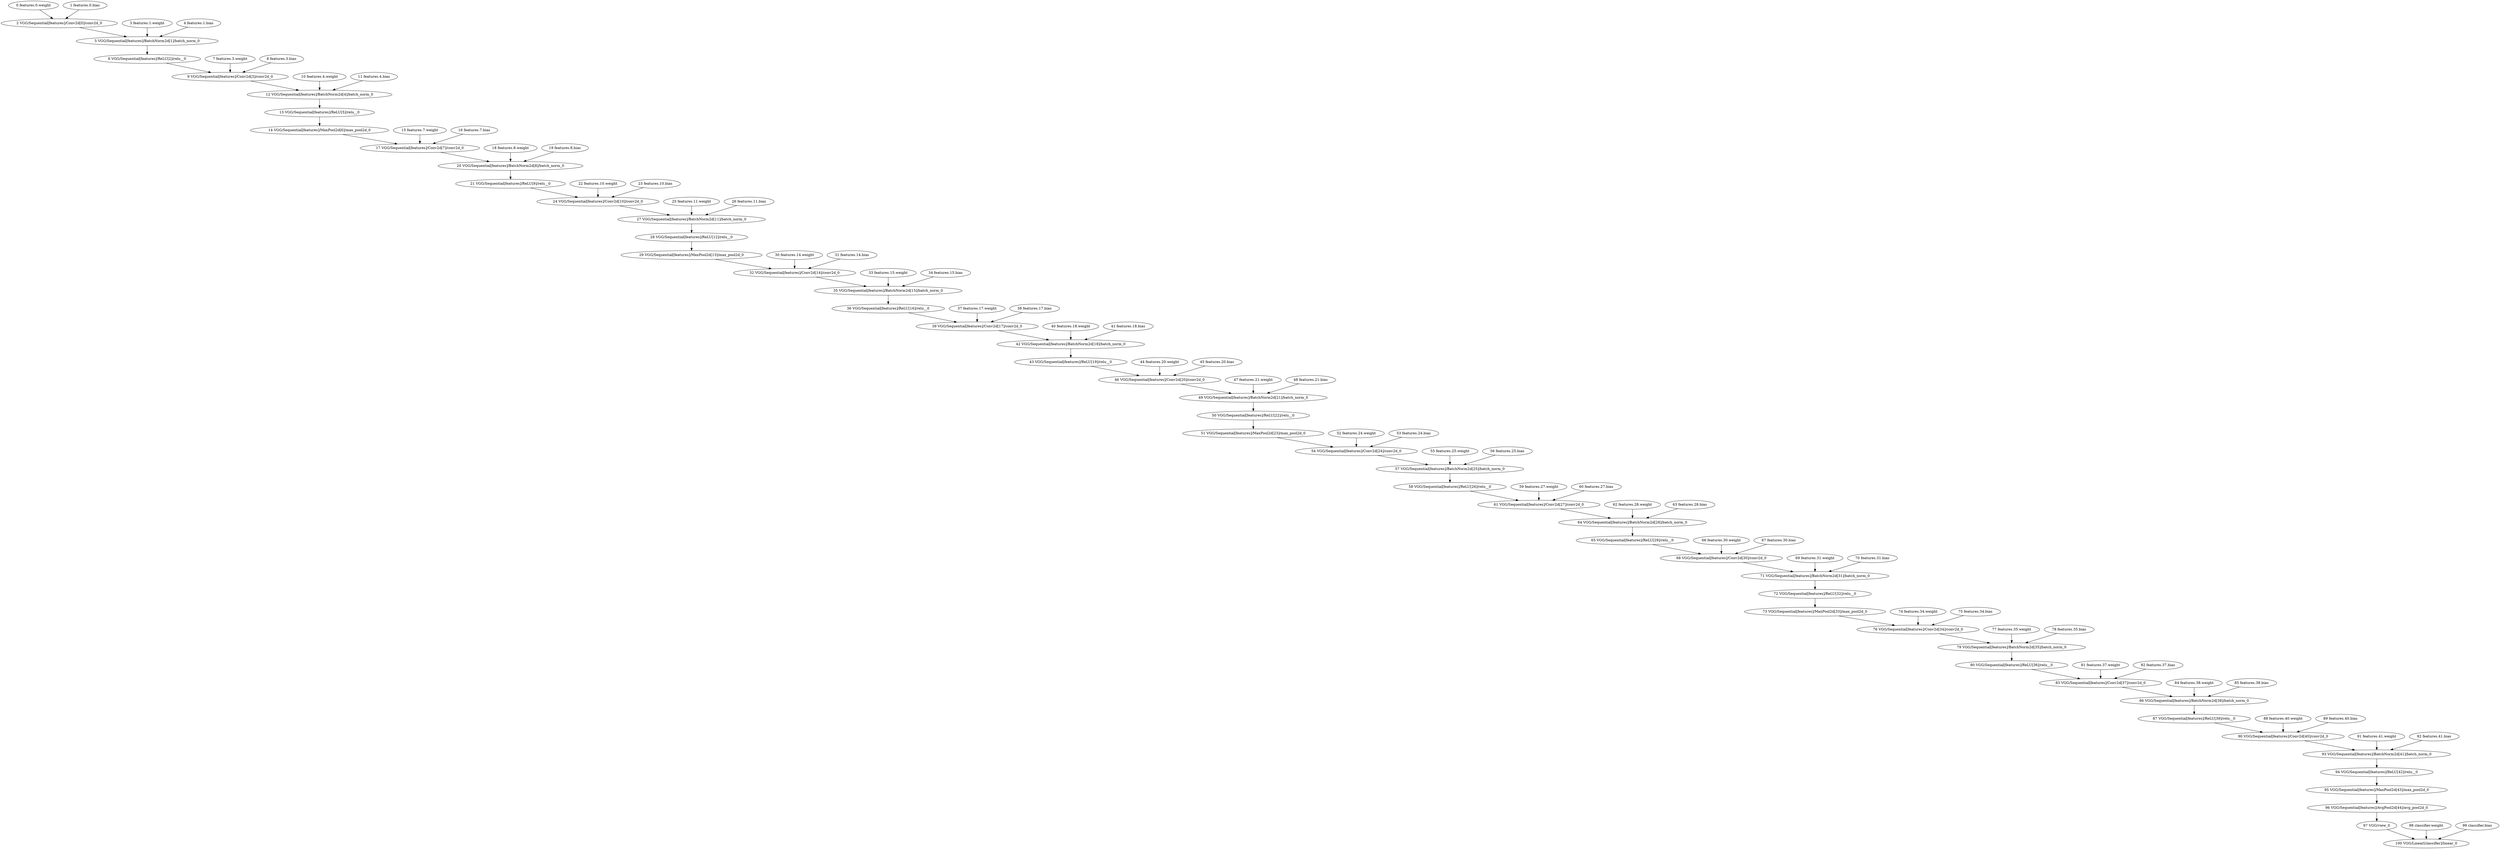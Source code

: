 strict digraph  {
"0 features.0.weight" [id=0, type=nncf_model_const];
"1 features.0.bias" [id=1, type=nncf_model_const];
"2 VGG/Sequential[features]/Conv2d[0]/conv2d_0" [id=2, type=conv2d];
"3 features.1.weight" [id=3, type=nncf_model_const];
"4 features.1.bias" [id=4, type=nncf_model_const];
"5 VGG/Sequential[features]/BatchNorm2d[1]/batch_norm_0" [id=5, type=batch_norm];
"6 VGG/Sequential[features]/ReLU[2]/relu__0" [id=6, type=relu_];
"7 features.3.weight" [id=7, type=nncf_model_const];
"8 features.3.bias" [id=8, type=nncf_model_const];
"9 VGG/Sequential[features]/Conv2d[3]/conv2d_0" [id=9, type=conv2d];
"10 features.4.weight" [id=10, type=nncf_model_const];
"11 features.4.bias" [id=11, type=nncf_model_const];
"12 VGG/Sequential[features]/BatchNorm2d[4]/batch_norm_0" [id=12, type=batch_norm];
"13 VGG/Sequential[features]/ReLU[5]/relu__0" [id=13, type=relu_];
"14 VGG/Sequential[features]/MaxPool2d[6]/max_pool2d_0" [id=14, type=max_pool2d];
"15 features.7.weight" [id=15, type=nncf_model_const];
"16 features.7.bias" [id=16, type=nncf_model_const];
"17 VGG/Sequential[features]/Conv2d[7]/conv2d_0" [id=17, type=conv2d];
"18 features.8.weight" [id=18, type=nncf_model_const];
"19 features.8.bias" [id=19, type=nncf_model_const];
"20 VGG/Sequential[features]/BatchNorm2d[8]/batch_norm_0" [id=20, type=batch_norm];
"21 VGG/Sequential[features]/ReLU[9]/relu__0" [id=21, type=relu_];
"22 features.10.weight" [id=22, type=nncf_model_const];
"23 features.10.bias" [id=23, type=nncf_model_const];
"24 VGG/Sequential[features]/Conv2d[10]/conv2d_0" [id=24, type=conv2d];
"25 features.11.weight" [id=25, type=nncf_model_const];
"26 features.11.bias" [id=26, type=nncf_model_const];
"27 VGG/Sequential[features]/BatchNorm2d[11]/batch_norm_0" [id=27, type=batch_norm];
"28 VGG/Sequential[features]/ReLU[12]/relu__0" [id=28, type=relu_];
"29 VGG/Sequential[features]/MaxPool2d[13]/max_pool2d_0" [id=29, type=max_pool2d];
"30 features.14.weight" [id=30, type=nncf_model_const];
"31 features.14.bias" [id=31, type=nncf_model_const];
"32 VGG/Sequential[features]/Conv2d[14]/conv2d_0" [id=32, type=conv2d];
"33 features.15.weight" [id=33, type=nncf_model_const];
"34 features.15.bias" [id=34, type=nncf_model_const];
"35 VGG/Sequential[features]/BatchNorm2d[15]/batch_norm_0" [id=35, type=batch_norm];
"36 VGG/Sequential[features]/ReLU[16]/relu__0" [id=36, type=relu_];
"37 features.17.weight" [id=37, type=nncf_model_const];
"38 features.17.bias" [id=38, type=nncf_model_const];
"39 VGG/Sequential[features]/Conv2d[17]/conv2d_0" [id=39, type=conv2d];
"40 features.18.weight" [id=40, type=nncf_model_const];
"41 features.18.bias" [id=41, type=nncf_model_const];
"42 VGG/Sequential[features]/BatchNorm2d[18]/batch_norm_0" [id=42, type=batch_norm];
"43 VGG/Sequential[features]/ReLU[19]/relu__0" [id=43, type=relu_];
"44 features.20.weight" [id=44, type=nncf_model_const];
"45 features.20.bias" [id=45, type=nncf_model_const];
"46 VGG/Sequential[features]/Conv2d[20]/conv2d_0" [id=46, type=conv2d];
"47 features.21.weight" [id=47, type=nncf_model_const];
"48 features.21.bias" [id=48, type=nncf_model_const];
"49 VGG/Sequential[features]/BatchNorm2d[21]/batch_norm_0" [id=49, type=batch_norm];
"50 VGG/Sequential[features]/ReLU[22]/relu__0" [id=50, type=relu_];
"51 VGG/Sequential[features]/MaxPool2d[23]/max_pool2d_0" [id=51, type=max_pool2d];
"52 features.24.weight" [id=52, type=nncf_model_const];
"53 features.24.bias" [id=53, type=nncf_model_const];
"54 VGG/Sequential[features]/Conv2d[24]/conv2d_0" [id=54, type=conv2d];
"55 features.25.weight" [id=55, type=nncf_model_const];
"56 features.25.bias" [id=56, type=nncf_model_const];
"57 VGG/Sequential[features]/BatchNorm2d[25]/batch_norm_0" [id=57, type=batch_norm];
"58 VGG/Sequential[features]/ReLU[26]/relu__0" [id=58, type=relu_];
"59 features.27.weight" [id=59, type=nncf_model_const];
"60 features.27.bias" [id=60, type=nncf_model_const];
"61 VGG/Sequential[features]/Conv2d[27]/conv2d_0" [id=61, type=conv2d];
"62 features.28.weight" [id=62, type=nncf_model_const];
"63 features.28.bias" [id=63, type=nncf_model_const];
"64 VGG/Sequential[features]/BatchNorm2d[28]/batch_norm_0" [id=64, type=batch_norm];
"65 VGG/Sequential[features]/ReLU[29]/relu__0" [id=65, type=relu_];
"66 features.30.weight" [id=66, type=nncf_model_const];
"67 features.30.bias" [id=67, type=nncf_model_const];
"68 VGG/Sequential[features]/Conv2d[30]/conv2d_0" [id=68, type=conv2d];
"69 features.31.weight" [id=69, type=nncf_model_const];
"70 features.31.bias" [id=70, type=nncf_model_const];
"71 VGG/Sequential[features]/BatchNorm2d[31]/batch_norm_0" [id=71, type=batch_norm];
"72 VGG/Sequential[features]/ReLU[32]/relu__0" [id=72, type=relu_];
"73 VGG/Sequential[features]/MaxPool2d[33]/max_pool2d_0" [id=73, type=max_pool2d];
"74 features.34.weight" [id=74, type=nncf_model_const];
"75 features.34.bias" [id=75, type=nncf_model_const];
"76 VGG/Sequential[features]/Conv2d[34]/conv2d_0" [id=76, type=conv2d];
"77 features.35.weight" [id=77, type=nncf_model_const];
"78 features.35.bias" [id=78, type=nncf_model_const];
"79 VGG/Sequential[features]/BatchNorm2d[35]/batch_norm_0" [id=79, type=batch_norm];
"80 VGG/Sequential[features]/ReLU[36]/relu__0" [id=80, type=relu_];
"81 features.37.weight" [id=81, type=nncf_model_const];
"82 features.37.bias" [id=82, type=nncf_model_const];
"83 VGG/Sequential[features]/Conv2d[37]/conv2d_0" [id=83, type=conv2d];
"84 features.38.weight" [id=84, type=nncf_model_const];
"85 features.38.bias" [id=85, type=nncf_model_const];
"86 VGG/Sequential[features]/BatchNorm2d[38]/batch_norm_0" [id=86, type=batch_norm];
"87 VGG/Sequential[features]/ReLU[39]/relu__0" [id=87, type=relu_];
"88 features.40.weight" [id=88, type=nncf_model_const];
"89 features.40.bias" [id=89, type=nncf_model_const];
"90 VGG/Sequential[features]/Conv2d[40]/conv2d_0" [id=90, type=conv2d];
"91 features.41.weight" [id=91, type=nncf_model_const];
"92 features.41.bias" [id=92, type=nncf_model_const];
"93 VGG/Sequential[features]/BatchNorm2d[41]/batch_norm_0" [id=93, type=batch_norm];
"94 VGG/Sequential[features]/ReLU[42]/relu__0" [id=94, type=relu_];
"95 VGG/Sequential[features]/MaxPool2d[43]/max_pool2d_0" [id=95, type=max_pool2d];
"96 VGG/Sequential[features]/AvgPool2d[44]/avg_pool2d_0" [id=96, type=avg_pool2d];
"97 VGG/view_0" [id=97, type=view];
"98 classifier.weight" [id=98, type=nncf_model_const];
"99 classifier.bias" [id=99, type=nncf_model_const];
"100 VGG/Linear[classifier]/linear_0" [id=100, type=linear];
"0 features.0.weight" -> "2 VGG/Sequential[features]/Conv2d[0]/conv2d_0";
"1 features.0.bias" -> "2 VGG/Sequential[features]/Conv2d[0]/conv2d_0";
"2 VGG/Sequential[features]/Conv2d[0]/conv2d_0" -> "5 VGG/Sequential[features]/BatchNorm2d[1]/batch_norm_0";
"3 features.1.weight" -> "5 VGG/Sequential[features]/BatchNorm2d[1]/batch_norm_0";
"4 features.1.bias" -> "5 VGG/Sequential[features]/BatchNorm2d[1]/batch_norm_0";
"5 VGG/Sequential[features]/BatchNorm2d[1]/batch_norm_0" -> "6 VGG/Sequential[features]/ReLU[2]/relu__0";
"6 VGG/Sequential[features]/ReLU[2]/relu__0" -> "9 VGG/Sequential[features]/Conv2d[3]/conv2d_0";
"7 features.3.weight" -> "9 VGG/Sequential[features]/Conv2d[3]/conv2d_0";
"8 features.3.bias" -> "9 VGG/Sequential[features]/Conv2d[3]/conv2d_0";
"9 VGG/Sequential[features]/Conv2d[3]/conv2d_0" -> "12 VGG/Sequential[features]/BatchNorm2d[4]/batch_norm_0";
"10 features.4.weight" -> "12 VGG/Sequential[features]/BatchNorm2d[4]/batch_norm_0";
"11 features.4.bias" -> "12 VGG/Sequential[features]/BatchNorm2d[4]/batch_norm_0";
"12 VGG/Sequential[features]/BatchNorm2d[4]/batch_norm_0" -> "13 VGG/Sequential[features]/ReLU[5]/relu__0";
"13 VGG/Sequential[features]/ReLU[5]/relu__0" -> "14 VGG/Sequential[features]/MaxPool2d[6]/max_pool2d_0";
"14 VGG/Sequential[features]/MaxPool2d[6]/max_pool2d_0" -> "17 VGG/Sequential[features]/Conv2d[7]/conv2d_0";
"15 features.7.weight" -> "17 VGG/Sequential[features]/Conv2d[7]/conv2d_0";
"16 features.7.bias" -> "17 VGG/Sequential[features]/Conv2d[7]/conv2d_0";
"17 VGG/Sequential[features]/Conv2d[7]/conv2d_0" -> "20 VGG/Sequential[features]/BatchNorm2d[8]/batch_norm_0";
"18 features.8.weight" -> "20 VGG/Sequential[features]/BatchNorm2d[8]/batch_norm_0";
"19 features.8.bias" -> "20 VGG/Sequential[features]/BatchNorm2d[8]/batch_norm_0";
"20 VGG/Sequential[features]/BatchNorm2d[8]/batch_norm_0" -> "21 VGG/Sequential[features]/ReLU[9]/relu__0";
"21 VGG/Sequential[features]/ReLU[9]/relu__0" -> "24 VGG/Sequential[features]/Conv2d[10]/conv2d_0";
"22 features.10.weight" -> "24 VGG/Sequential[features]/Conv2d[10]/conv2d_0";
"23 features.10.bias" -> "24 VGG/Sequential[features]/Conv2d[10]/conv2d_0";
"24 VGG/Sequential[features]/Conv2d[10]/conv2d_0" -> "27 VGG/Sequential[features]/BatchNorm2d[11]/batch_norm_0";
"25 features.11.weight" -> "27 VGG/Sequential[features]/BatchNorm2d[11]/batch_norm_0";
"26 features.11.bias" -> "27 VGG/Sequential[features]/BatchNorm2d[11]/batch_norm_0";
"27 VGG/Sequential[features]/BatchNorm2d[11]/batch_norm_0" -> "28 VGG/Sequential[features]/ReLU[12]/relu__0";
"28 VGG/Sequential[features]/ReLU[12]/relu__0" -> "29 VGG/Sequential[features]/MaxPool2d[13]/max_pool2d_0";
"29 VGG/Sequential[features]/MaxPool2d[13]/max_pool2d_0" -> "32 VGG/Sequential[features]/Conv2d[14]/conv2d_0";
"30 features.14.weight" -> "32 VGG/Sequential[features]/Conv2d[14]/conv2d_0";
"31 features.14.bias" -> "32 VGG/Sequential[features]/Conv2d[14]/conv2d_0";
"32 VGG/Sequential[features]/Conv2d[14]/conv2d_0" -> "35 VGG/Sequential[features]/BatchNorm2d[15]/batch_norm_0";
"33 features.15.weight" -> "35 VGG/Sequential[features]/BatchNorm2d[15]/batch_norm_0";
"34 features.15.bias" -> "35 VGG/Sequential[features]/BatchNorm2d[15]/batch_norm_0";
"35 VGG/Sequential[features]/BatchNorm2d[15]/batch_norm_0" -> "36 VGG/Sequential[features]/ReLU[16]/relu__0";
"36 VGG/Sequential[features]/ReLU[16]/relu__0" -> "39 VGG/Sequential[features]/Conv2d[17]/conv2d_0";
"37 features.17.weight" -> "39 VGG/Sequential[features]/Conv2d[17]/conv2d_0";
"38 features.17.bias" -> "39 VGG/Sequential[features]/Conv2d[17]/conv2d_0";
"39 VGG/Sequential[features]/Conv2d[17]/conv2d_0" -> "42 VGG/Sequential[features]/BatchNorm2d[18]/batch_norm_0";
"40 features.18.weight" -> "42 VGG/Sequential[features]/BatchNorm2d[18]/batch_norm_0";
"41 features.18.bias" -> "42 VGG/Sequential[features]/BatchNorm2d[18]/batch_norm_0";
"42 VGG/Sequential[features]/BatchNorm2d[18]/batch_norm_0" -> "43 VGG/Sequential[features]/ReLU[19]/relu__0";
"43 VGG/Sequential[features]/ReLU[19]/relu__0" -> "46 VGG/Sequential[features]/Conv2d[20]/conv2d_0";
"44 features.20.weight" -> "46 VGG/Sequential[features]/Conv2d[20]/conv2d_0";
"45 features.20.bias" -> "46 VGG/Sequential[features]/Conv2d[20]/conv2d_0";
"46 VGG/Sequential[features]/Conv2d[20]/conv2d_0" -> "49 VGG/Sequential[features]/BatchNorm2d[21]/batch_norm_0";
"47 features.21.weight" -> "49 VGG/Sequential[features]/BatchNorm2d[21]/batch_norm_0";
"48 features.21.bias" -> "49 VGG/Sequential[features]/BatchNorm2d[21]/batch_norm_0";
"49 VGG/Sequential[features]/BatchNorm2d[21]/batch_norm_0" -> "50 VGG/Sequential[features]/ReLU[22]/relu__0";
"50 VGG/Sequential[features]/ReLU[22]/relu__0" -> "51 VGG/Sequential[features]/MaxPool2d[23]/max_pool2d_0";
"51 VGG/Sequential[features]/MaxPool2d[23]/max_pool2d_0" -> "54 VGG/Sequential[features]/Conv2d[24]/conv2d_0";
"52 features.24.weight" -> "54 VGG/Sequential[features]/Conv2d[24]/conv2d_0";
"53 features.24.bias" -> "54 VGG/Sequential[features]/Conv2d[24]/conv2d_0";
"54 VGG/Sequential[features]/Conv2d[24]/conv2d_0" -> "57 VGG/Sequential[features]/BatchNorm2d[25]/batch_norm_0";
"55 features.25.weight" -> "57 VGG/Sequential[features]/BatchNorm2d[25]/batch_norm_0";
"56 features.25.bias" -> "57 VGG/Sequential[features]/BatchNorm2d[25]/batch_norm_0";
"57 VGG/Sequential[features]/BatchNorm2d[25]/batch_norm_0" -> "58 VGG/Sequential[features]/ReLU[26]/relu__0";
"58 VGG/Sequential[features]/ReLU[26]/relu__0" -> "61 VGG/Sequential[features]/Conv2d[27]/conv2d_0";
"59 features.27.weight" -> "61 VGG/Sequential[features]/Conv2d[27]/conv2d_0";
"60 features.27.bias" -> "61 VGG/Sequential[features]/Conv2d[27]/conv2d_0";
"61 VGG/Sequential[features]/Conv2d[27]/conv2d_0" -> "64 VGG/Sequential[features]/BatchNorm2d[28]/batch_norm_0";
"62 features.28.weight" -> "64 VGG/Sequential[features]/BatchNorm2d[28]/batch_norm_0";
"63 features.28.bias" -> "64 VGG/Sequential[features]/BatchNorm2d[28]/batch_norm_0";
"64 VGG/Sequential[features]/BatchNorm2d[28]/batch_norm_0" -> "65 VGG/Sequential[features]/ReLU[29]/relu__0";
"65 VGG/Sequential[features]/ReLU[29]/relu__0" -> "68 VGG/Sequential[features]/Conv2d[30]/conv2d_0";
"66 features.30.weight" -> "68 VGG/Sequential[features]/Conv2d[30]/conv2d_0";
"67 features.30.bias" -> "68 VGG/Sequential[features]/Conv2d[30]/conv2d_0";
"68 VGG/Sequential[features]/Conv2d[30]/conv2d_0" -> "71 VGG/Sequential[features]/BatchNorm2d[31]/batch_norm_0";
"69 features.31.weight" -> "71 VGG/Sequential[features]/BatchNorm2d[31]/batch_norm_0";
"70 features.31.bias" -> "71 VGG/Sequential[features]/BatchNorm2d[31]/batch_norm_0";
"71 VGG/Sequential[features]/BatchNorm2d[31]/batch_norm_0" -> "72 VGG/Sequential[features]/ReLU[32]/relu__0";
"72 VGG/Sequential[features]/ReLU[32]/relu__0" -> "73 VGG/Sequential[features]/MaxPool2d[33]/max_pool2d_0";
"73 VGG/Sequential[features]/MaxPool2d[33]/max_pool2d_0" -> "76 VGG/Sequential[features]/Conv2d[34]/conv2d_0";
"74 features.34.weight" -> "76 VGG/Sequential[features]/Conv2d[34]/conv2d_0";
"75 features.34.bias" -> "76 VGG/Sequential[features]/Conv2d[34]/conv2d_0";
"76 VGG/Sequential[features]/Conv2d[34]/conv2d_0" -> "79 VGG/Sequential[features]/BatchNorm2d[35]/batch_norm_0";
"77 features.35.weight" -> "79 VGG/Sequential[features]/BatchNorm2d[35]/batch_norm_0";
"78 features.35.bias" -> "79 VGG/Sequential[features]/BatchNorm2d[35]/batch_norm_0";
"79 VGG/Sequential[features]/BatchNorm2d[35]/batch_norm_0" -> "80 VGG/Sequential[features]/ReLU[36]/relu__0";
"80 VGG/Sequential[features]/ReLU[36]/relu__0" -> "83 VGG/Sequential[features]/Conv2d[37]/conv2d_0";
"81 features.37.weight" -> "83 VGG/Sequential[features]/Conv2d[37]/conv2d_0";
"82 features.37.bias" -> "83 VGG/Sequential[features]/Conv2d[37]/conv2d_0";
"83 VGG/Sequential[features]/Conv2d[37]/conv2d_0" -> "86 VGG/Sequential[features]/BatchNorm2d[38]/batch_norm_0";
"84 features.38.weight" -> "86 VGG/Sequential[features]/BatchNorm2d[38]/batch_norm_0";
"85 features.38.bias" -> "86 VGG/Sequential[features]/BatchNorm2d[38]/batch_norm_0";
"86 VGG/Sequential[features]/BatchNorm2d[38]/batch_norm_0" -> "87 VGG/Sequential[features]/ReLU[39]/relu__0";
"87 VGG/Sequential[features]/ReLU[39]/relu__0" -> "90 VGG/Sequential[features]/Conv2d[40]/conv2d_0";
"88 features.40.weight" -> "90 VGG/Sequential[features]/Conv2d[40]/conv2d_0";
"89 features.40.bias" -> "90 VGG/Sequential[features]/Conv2d[40]/conv2d_0";
"90 VGG/Sequential[features]/Conv2d[40]/conv2d_0" -> "93 VGG/Sequential[features]/BatchNorm2d[41]/batch_norm_0";
"91 features.41.weight" -> "93 VGG/Sequential[features]/BatchNorm2d[41]/batch_norm_0";
"92 features.41.bias" -> "93 VGG/Sequential[features]/BatchNorm2d[41]/batch_norm_0";
"93 VGG/Sequential[features]/BatchNorm2d[41]/batch_norm_0" -> "94 VGG/Sequential[features]/ReLU[42]/relu__0";
"94 VGG/Sequential[features]/ReLU[42]/relu__0" -> "95 VGG/Sequential[features]/MaxPool2d[43]/max_pool2d_0";
"95 VGG/Sequential[features]/MaxPool2d[43]/max_pool2d_0" -> "96 VGG/Sequential[features]/AvgPool2d[44]/avg_pool2d_0";
"96 VGG/Sequential[features]/AvgPool2d[44]/avg_pool2d_0" -> "97 VGG/view_0";
"97 VGG/view_0" -> "100 VGG/Linear[classifier]/linear_0";
"98 classifier.weight" -> "100 VGG/Linear[classifier]/linear_0";
"99 classifier.bias" -> "100 VGG/Linear[classifier]/linear_0";
}
